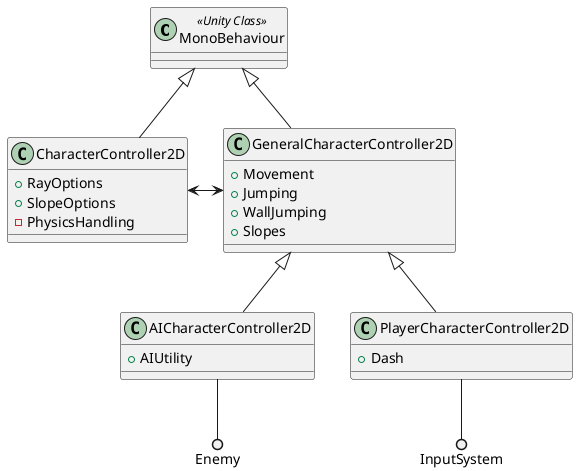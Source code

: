 @startuml

class MonoBehaviour<<Unity Class>>{}

class CharacterController2D extends MonoBehaviour{
    +RayOptions
    +SlopeOptions
    -PhysicsHandling
}

class GeneralCharacterController2D extends MonoBehaviour{
    +Movement
    +Jumping
    +WallJumping
    +Slopes
}
class AICharacterController2D extends GeneralCharacterController2D{
    +AIUtility
}
class PlayerCharacterController2D extends GeneralCharacterController2D
{
    +Dash
}

CharacterController2D <-> GeneralCharacterController2D

PlayerCharacterController2D --() InputSystem

AICharacterController2D --() Enemy



@enduml
